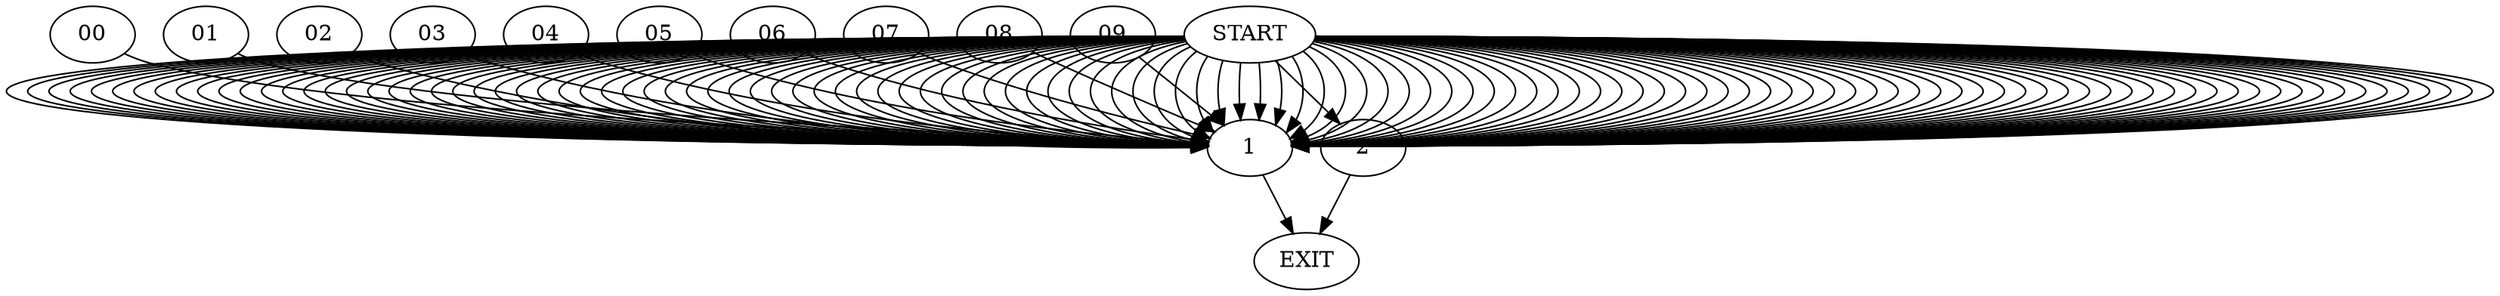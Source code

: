 digraph { 
0 [label="START"];
1;
2;
3[label="EXIT"];
0 -> 2;
0 -> 1;
0:s2 -> 1;
0:s3 -> 1;
0:s4 -> 1;
0:s5 -> 1;
0:s6 -> 1;
0:s7 -> 1;
0:s8 -> 1;
0:s9 -> 1;
00 -> 1;
01 -> 1;
02 -> 1;
03 -> 1;
04 -> 1;
05 -> 1;
06 -> 1;
07 -> 1;
08 -> 1;
09 -> 1;
0:s20 -> 1;
0:s21 -> 1;
0:s22 -> 1;
0:s23 -> 1;
0:s24 -> 1;
0:s25 -> 1;
0:s26 -> 1;
0:s27 -> 1;
0:s28 -> 1;
0:s29 -> 1;
0:s30 -> 1;
0:s31 -> 1;
0:s32 -> 1;
0:s33 -> 1;
0:s34 -> 1;
0:s35 -> 1;
0:s36 -> 1;
0:s37 -> 1;
0:s38 -> 1;
0:s39 -> 1;
0:s40 -> 1;
0:s41 -> 1;
0:s42 -> 1;
0:s43 -> 1;
0:s44 -> 1;
0:s45 -> 1;
0:s46 -> 1;
0:s47 -> 1;
0:s48 -> 1;
0:s49 -> 1;
0:s50 -> 1;
0:s51 -> 1;
0:s52 -> 1;
0:s53 -> 1;
0:s54 -> 1;
0:s55 -> 1;
0:s56 -> 1;
0:s57 -> 1;
0:s58 -> 1;
0:s59 -> 1;
0:s60 -> 1;
0:s61 -> 1;
0:s62 -> 1;
0:s63 -> 1;
0:s64 -> 1;
0:s64 -> 1;
0:s64 -> 1;
0:s64 -> 1;
0:s64 -> 1;
0:s64 -> 1;
0:s64 -> 1;
0:s64 -> 1;
0:s64 -> 1;
0:s64 -> 1;
0:s64 -> 1;
0:s64 -> 1;
0:s64 -> 1;
0:s64 -> 1;
0:s64 -> 1;
0:s64 -> 1;
0:s64 -> 1;
0:s64 -> 1;
0:s64 -> 1;
0:s64 -> 1;
0:s64 -> 1;
0:s64 -> 1;
0:s64 -> 1;
0:s64 -> 1;
0:s64 -> 1;
0:s64 -> 1;
0:s64 -> 1;
0:s64 -> 1;
0:s64 -> 1;
0:s64 -> 1;
0:s64 -> 1;
0:s64 -> 1;
0:s64 -> 1;
0:s64 -> 1;
0:s64 -> 1;
0:s64 -> 1;
0:s64 -> 1;
0:s64 -> 1;
0:s64 -> 1;
0:s64 -> 1;
0:s64 -> 1;
0:s64 -> 1;
0:s64 -> 1;
0:s64 -> 1;
0:s64 -> 1;
0:s64 -> 1;
0:s64 -> 1;
0:s64 -> 1;
0:s64 -> 1;
0:s64 -> 1;
0:s64 -> 1;
0:s64 -> 1;
0:s64 -> 1;
0:s64 -> 1;
0:s64 -> 1;
0:s64 -> 1;
0:s64 -> 1;
0:s64 -> 1;
0:s64 -> 1;
0:s64 -> 1;
0:s64 -> 1;
0:s64 -> 1;
0:s64 -> 1;
0:s64 -> 1;
0:s64 -> 1;
1 -> 3;
2 -> 3;
}